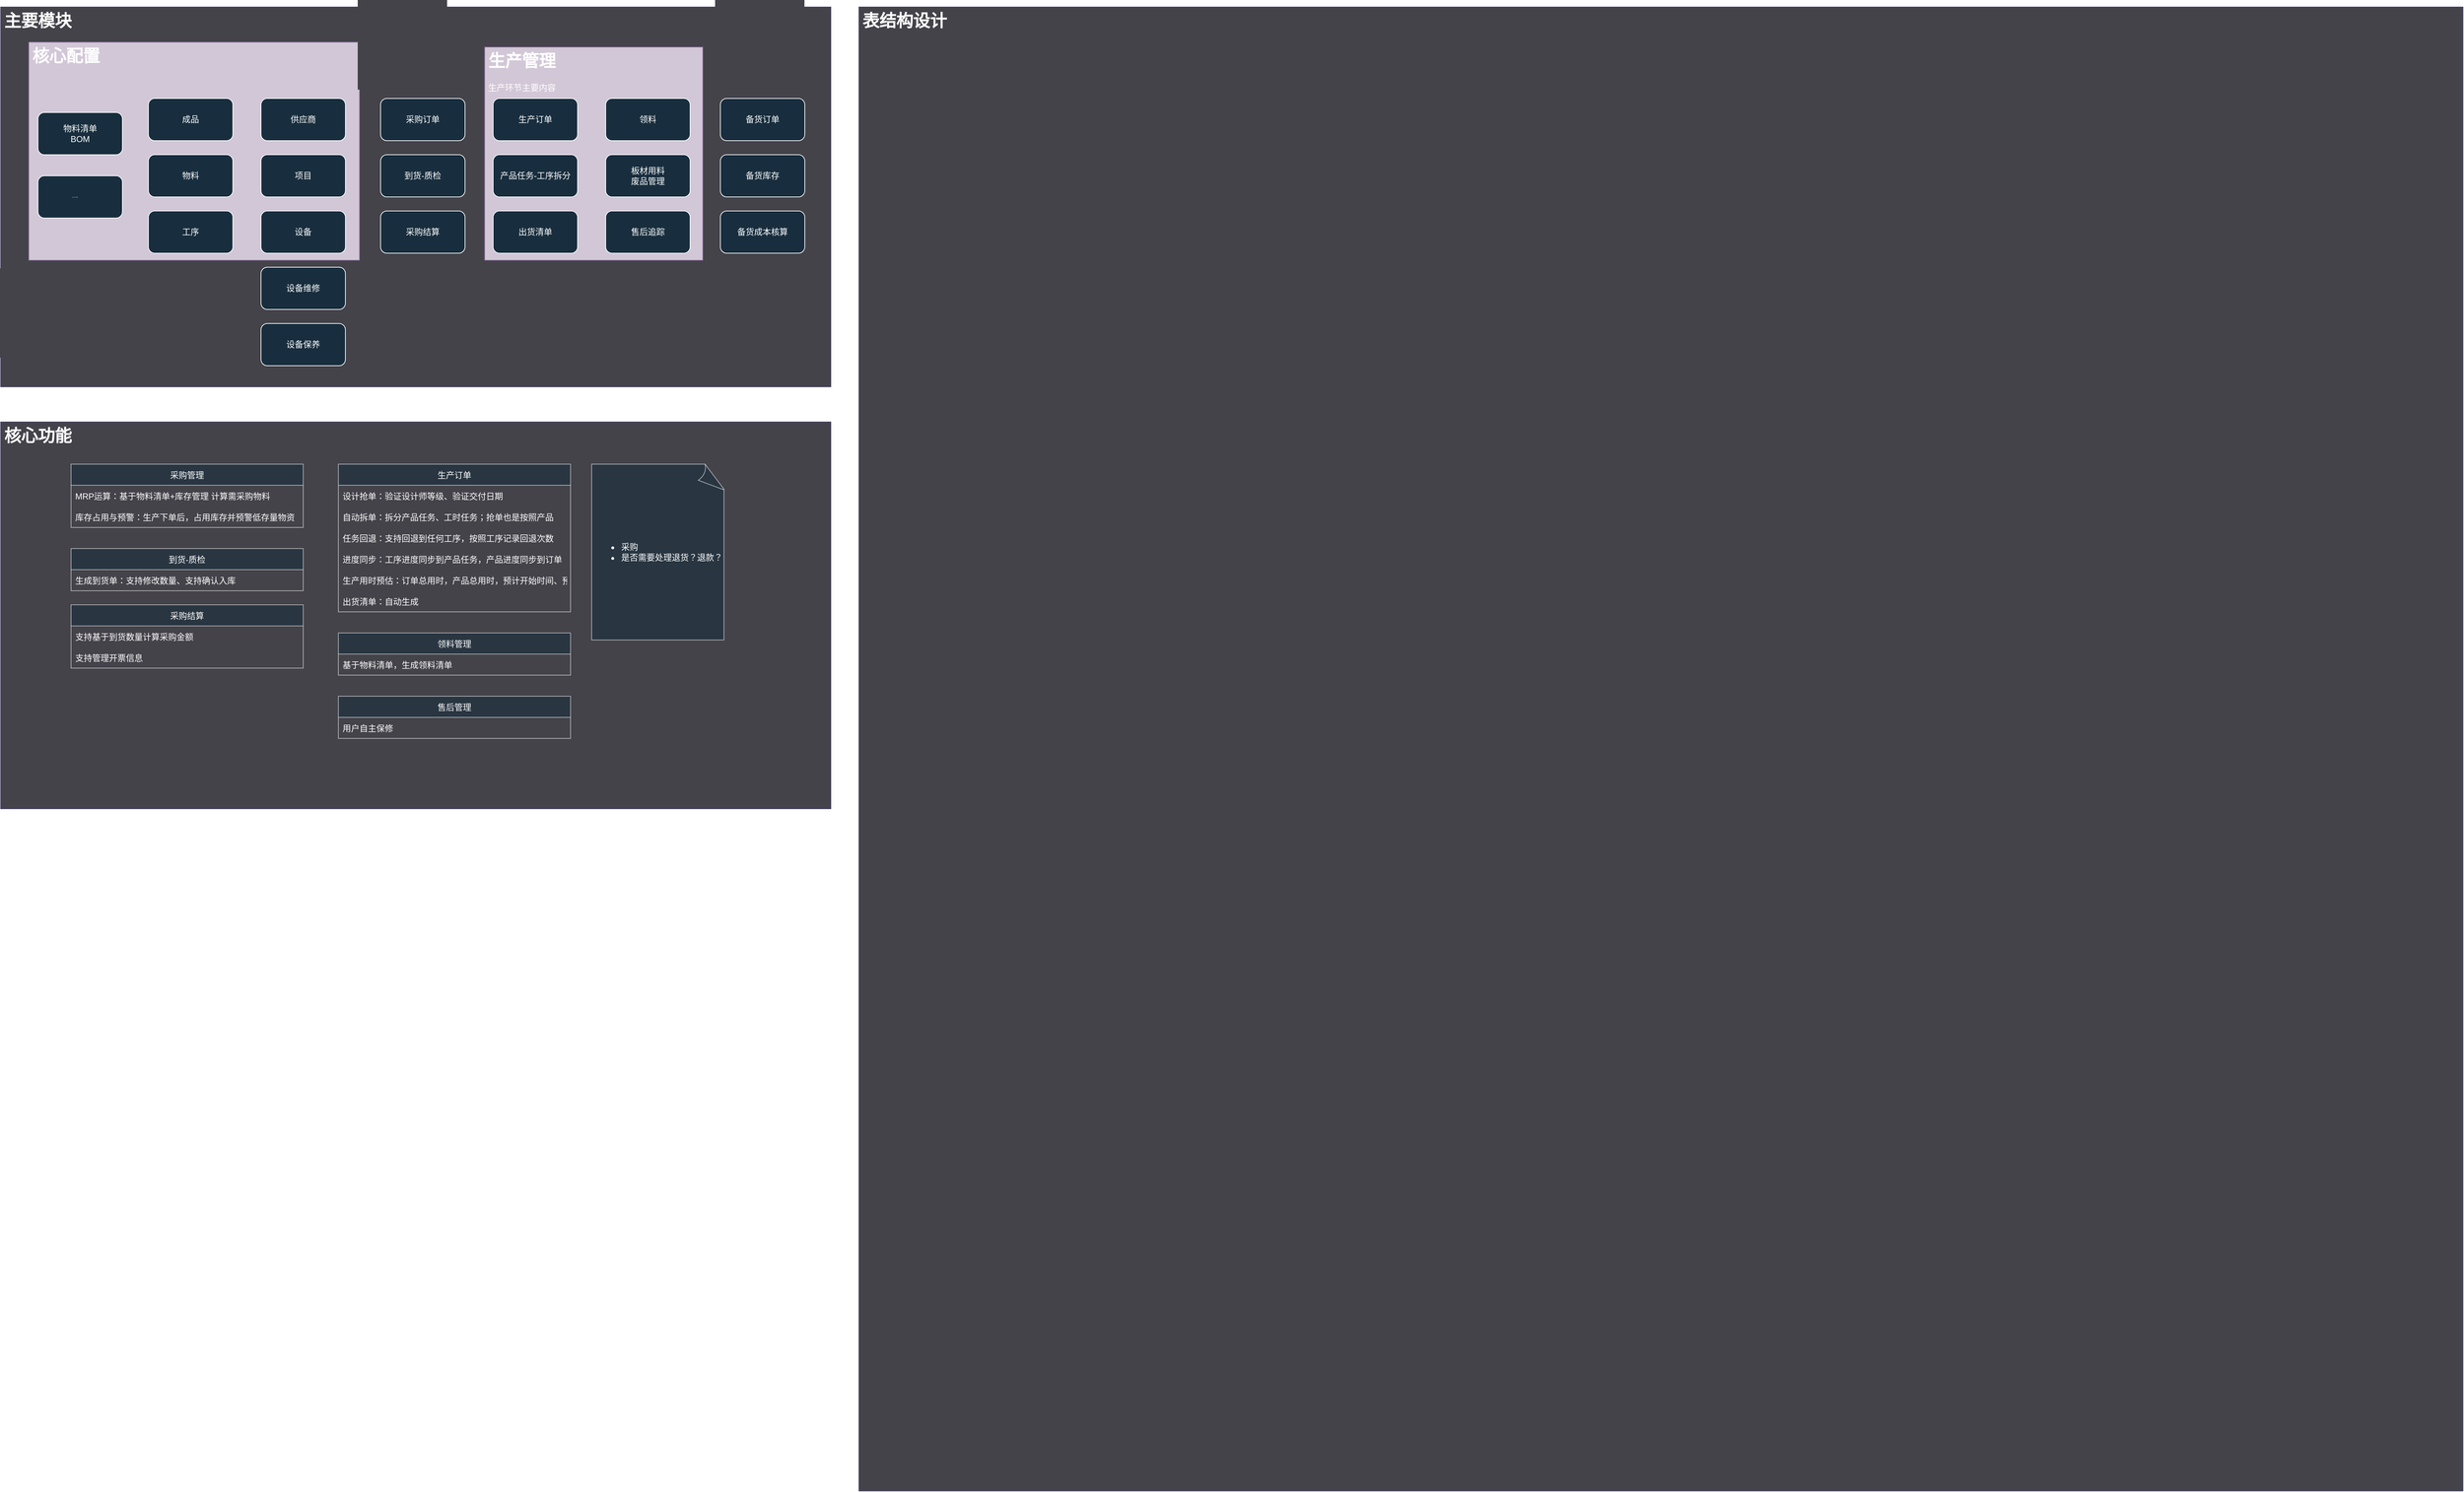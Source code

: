 <mxfile version="17.1.5" type="github">
  <diagram id="ZUUghf88n0iKDZj5hJ0J" name="Page-1">
    <mxGraphModel dx="815" dy="674" grid="1" gridSize="10" guides="0" tooltips="1" connect="0" arrows="0" fold="1" page="0" pageScale="1" pageWidth="827" pageHeight="1169" background="none" math="0" shadow="0">
      <root>
        <mxCell id="0" />
        <mxCell id="1" parent="0" />
        <mxCell id="YlMBUXd2ht9FfLMpNzXx-30" value="&lt;h1&gt;&lt;font color=&quot;#ffffff&quot;&gt;主要模块&lt;/font&gt;&lt;/h1&gt;&lt;p&gt;&lt;br&gt;&lt;/p&gt;" style="text;html=1;strokeColor=#444063;fillColor=#44434A;spacing=5;spacingTop=-20;whiteSpace=wrap;overflow=hidden;rounded=0;sketch=0;labelBackgroundColor=none;" vertex="1" parent="1">
          <mxGeometry x="300" y="10" width="1180" height="540" as="geometry" />
        </mxCell>
        <mxCell id="YlMBUXd2ht9FfLMpNzXx-55" value="&lt;h1&gt;&lt;font color=&quot;#ffffff&quot;&gt;核心配置&lt;/font&gt;&lt;/h1&gt;" style="text;html=1;strokeColor=#9673a6;fillColor=#e1d5e7;spacing=5;spacingTop=-20;whiteSpace=wrap;overflow=hidden;rounded=0;sketch=0;opacity=90;" vertex="1" parent="1">
          <mxGeometry x="340" y="60" width="470" height="310" as="geometry" />
        </mxCell>
        <mxCell id="YlMBUXd2ht9FfLMpNzXx-29" value="&lt;h1&gt;&lt;font color=&quot;#ffffff&quot;&gt;生产管理&lt;/font&gt;&lt;/h1&gt;&lt;p&gt;&lt;font color=&quot;#ffffff&quot;&gt;生产环节主要内容&lt;/font&gt;&lt;/p&gt;" style="text;html=1;strokeColor=#9673a6;fillColor=#e1d5e7;spacing=5;spacingTop=-20;whiteSpace=wrap;overflow=hidden;rounded=0;sketch=0;opacity=90;" vertex="1" parent="1">
          <mxGeometry x="988" y="67" width="310" height="303" as="geometry" />
        </mxCell>
        <mxCell id="YlMBUXd2ht9FfLMpNzXx-1" value="物料清单&lt;br&gt;BOM" style="rounded=1;whiteSpace=wrap;html=1;fillColor=#182E3E;strokeColor=#FFFFFF;fontColor=#FFFFFF;" vertex="1" parent="1">
          <mxGeometry x="353" y="160" width="120" height="60" as="geometry" />
        </mxCell>
        <mxCell id="YlMBUXd2ht9FfLMpNzXx-2" value="&lt;span&gt;&lt;blockquote style=&quot;margin-left: 46px; line-height: 100%; margin-bottom: 0pt; margin-top: 0pt; font-size: 1px;&quot;&gt;产品-工时-工序配置&lt;/blockquote&gt;&lt;/span&gt;" style="rounded=1;whiteSpace=wrap;html=1;align=left;fillColor=#182E3E;strokeColor=#FFFFFF;fontColor=#FFFFFF;" vertex="1" parent="1">
          <mxGeometry x="353" y="250" width="120" height="60" as="geometry" />
        </mxCell>
        <mxCell id="YlMBUXd2ht9FfLMpNzXx-3" value="成品" style="rounded=1;whiteSpace=wrap;html=1;fillColor=#182E3E;strokeColor=#FFFFFF;fontColor=#FFFFFF;" vertex="1" parent="1">
          <mxGeometry x="510" y="140" width="120" height="60" as="geometry" />
        </mxCell>
        <mxCell id="YlMBUXd2ht9FfLMpNzXx-4" value="物料" style="rounded=1;whiteSpace=wrap;html=1;fillColor=#182E3E;strokeColor=#FFFFFF;fontColor=#FFFFFF;" vertex="1" parent="1">
          <mxGeometry x="510" y="220" width="120" height="60" as="geometry" />
        </mxCell>
        <mxCell id="YlMBUXd2ht9FfLMpNzXx-5" value="工序" style="rounded=1;whiteSpace=wrap;html=1;fillColor=#182E3E;strokeColor=#FFFFFF;fontColor=#FFFFFF;" vertex="1" parent="1">
          <mxGeometry x="510" y="300" width="120" height="60" as="geometry" />
        </mxCell>
        <mxCell id="YlMBUXd2ht9FfLMpNzXx-6" value="供应商" style="rounded=1;whiteSpace=wrap;html=1;fillColor=#182E3E;strokeColor=#FFFFFF;fontColor=#FFFFFF;" vertex="1" parent="1">
          <mxGeometry x="670" y="140" width="120" height="60" as="geometry" />
        </mxCell>
        <mxCell id="YlMBUXd2ht9FfLMpNzXx-7" value="项目" style="rounded=1;whiteSpace=wrap;html=1;fillColor=#182E3E;strokeColor=#FFFFFF;fontColor=#FFFFFF;" vertex="1" parent="1">
          <mxGeometry x="670" y="220" width="120" height="60" as="geometry" />
        </mxCell>
        <mxCell id="YlMBUXd2ht9FfLMpNzXx-8" value="设备" style="rounded=1;whiteSpace=wrap;html=1;fillColor=#182E3E;strokeColor=#FFFFFF;fontColor=#FFFFFF;" vertex="1" parent="1">
          <mxGeometry x="670" y="300" width="120" height="60" as="geometry" />
        </mxCell>
        <mxCell id="YlMBUXd2ht9FfLMpNzXx-9" value="采购订单" style="rounded=1;whiteSpace=wrap;html=1;fillColor=#182E3E;strokeColor=#FFFFFF;fontColor=#FFFFFF;" vertex="1" parent="1">
          <mxGeometry x="840" y="140" width="120" height="60" as="geometry" />
        </mxCell>
        <mxCell id="YlMBUXd2ht9FfLMpNzXx-10" value="到货-质检" style="rounded=1;whiteSpace=wrap;html=1;fillColor=#182E3E;strokeColor=#FFFFFF;fontColor=#FFFFFF;" vertex="1" parent="1">
          <mxGeometry x="840" y="220" width="120" height="60" as="geometry" />
        </mxCell>
        <mxCell id="YlMBUXd2ht9FfLMpNzXx-11" value="采购结算" style="rounded=1;whiteSpace=wrap;html=1;fillColor=#182E3E;strokeColor=#FFFFFF;fontColor=#FFFFFF;" vertex="1" parent="1">
          <mxGeometry x="840" y="300" width="120" height="60" as="geometry" />
        </mxCell>
        <mxCell id="YlMBUXd2ht9FfLMpNzXx-12" value="生产订单" style="rounded=1;whiteSpace=wrap;html=1;fillColor=#182E3E;strokeColor=#FFFFFF;fontColor=#FFFFFF;" vertex="1" parent="1">
          <mxGeometry x="1000" y="140" width="120" height="60" as="geometry" />
        </mxCell>
        <mxCell id="YlMBUXd2ht9FfLMpNzXx-13" value="产品任务-工序拆分" style="rounded=1;whiteSpace=wrap;html=1;fillColor=#182E3E;strokeColor=#FFFFFF;fontColor=#FFFFFF;" vertex="1" parent="1">
          <mxGeometry x="1000" y="220" width="120" height="60" as="geometry" />
        </mxCell>
        <mxCell id="YlMBUXd2ht9FfLMpNzXx-14" value="出货清单" style="rounded=1;whiteSpace=wrap;html=1;fillColor=#182E3E;strokeColor=#FFFFFF;fontColor=#FFFFFF;" vertex="1" parent="1">
          <mxGeometry x="1000" y="300" width="120" height="60" as="geometry" />
        </mxCell>
        <mxCell id="YlMBUXd2ht9FfLMpNzXx-16" value="领料" style="rounded=1;whiteSpace=wrap;html=1;fillColor=#182E3E;strokeColor=#FFFFFF;fontColor=#FFFFFF;" vertex="1" parent="1">
          <mxGeometry x="1160" y="140" width="120" height="60" as="geometry" />
        </mxCell>
        <mxCell id="YlMBUXd2ht9FfLMpNzXx-17" value="板材用料&lt;br&gt;废品管理" style="rounded=1;whiteSpace=wrap;html=1;fillColor=#182E3E;strokeColor=#FFFFFF;fontColor=#FFFFFF;" vertex="1" parent="1">
          <mxGeometry x="1160" y="220" width="120" height="60" as="geometry" />
        </mxCell>
        <mxCell id="YlMBUXd2ht9FfLMpNzXx-18" value="备货订单" style="rounded=1;whiteSpace=wrap;html=1;fillColor=#182E3E;strokeColor=#FFFFFF;fontColor=#FFFFFF;" vertex="1" parent="1">
          <mxGeometry x="1323" y="140" width="120" height="60" as="geometry" />
        </mxCell>
        <mxCell id="YlMBUXd2ht9FfLMpNzXx-19" value="备货库存" style="rounded=1;whiteSpace=wrap;html=1;fillColor=#182E3E;strokeColor=#FFFFFF;fontColor=#FFFFFF;" vertex="1" parent="1">
          <mxGeometry x="1323" y="220" width="120" height="60" as="geometry" />
        </mxCell>
        <mxCell id="YlMBUXd2ht9FfLMpNzXx-20" value="备货成本核算" style="rounded=1;whiteSpace=wrap;html=1;fillColor=#182E3E;strokeColor=#FFFFFF;fontColor=#FFFFFF;" vertex="1" parent="1">
          <mxGeometry x="1323" y="300" width="120" height="60" as="geometry" />
        </mxCell>
        <mxCell id="YlMBUXd2ht9FfLMpNzXx-23" value="售后追踪" style="rounded=1;whiteSpace=wrap;html=1;fillColor=#182E3E;strokeColor=#FFFFFF;fontColor=#FFFFFF;" vertex="1" parent="1">
          <mxGeometry x="1160" y="300" width="120" height="60" as="geometry" />
        </mxCell>
        <mxCell id="YlMBUXd2ht9FfLMpNzXx-25" value="设备维修" style="rounded=1;whiteSpace=wrap;html=1;fillColor=#182E3E;strokeColor=#FFFFFF;fontColor=#FFFFFF;" vertex="1" parent="1">
          <mxGeometry x="670" y="380" width="120" height="60" as="geometry" />
        </mxCell>
        <mxCell id="YlMBUXd2ht9FfLMpNzXx-26" value="设备保养" style="rounded=1;whiteSpace=wrap;html=1;fillColor=#182E3E;strokeColor=#FFFFFF;fontColor=#FFFFFF;" vertex="1" parent="1">
          <mxGeometry x="670" y="460" width="120" height="60" as="geometry" />
        </mxCell>
        <mxCell id="YlMBUXd2ht9FfLMpNzXx-31" value="&lt;h1&gt;&lt;font color=&quot;#ffffff&quot;&gt;核心功能&lt;/font&gt;&lt;/h1&gt;&lt;p&gt;&lt;br&gt;&lt;/p&gt;" style="text;html=1;strokeColor=#444063;fillColor=#44434A;spacing=5;spacingTop=-20;whiteSpace=wrap;overflow=hidden;rounded=0;sketch=0;labelBackgroundColor=none;" vertex="1" parent="1">
          <mxGeometry x="300" y="600" width="1180" height="550" as="geometry" />
        </mxCell>
        <mxCell id="YlMBUXd2ht9FfLMpNzXx-56" value="采购管理" style="swimlane;fontStyle=0;childLayout=stackLayout;horizontal=1;startSize=30;horizontalStack=0;resizeParent=1;resizeParentMax=0;resizeLast=0;collapsible=1;marginBottom=0;rounded=0;sketch=0;fontColor=#FFFFFF;strokeColor=#FFFFFF;fillColor=#182E3E;opacity=60;" vertex="1" parent="1">
          <mxGeometry x="400" y="660" width="330" height="90" as="geometry" />
        </mxCell>
        <mxCell id="YlMBUXd2ht9FfLMpNzXx-57" value="MRP运算：基于物料清单+库存管理 计算需采购物料" style="text;strokeColor=none;fillColor=none;align=left;verticalAlign=middle;spacingLeft=4;spacingRight=4;overflow=hidden;points=[[0,0.5],[1,0.5]];portConstraint=eastwest;rotatable=0;rounded=0;sketch=0;fontColor=#FFFFFF;opacity=60;" vertex="1" parent="YlMBUXd2ht9FfLMpNzXx-56">
          <mxGeometry y="30" width="330" height="30" as="geometry" />
        </mxCell>
        <mxCell id="YlMBUXd2ht9FfLMpNzXx-59" value="库存占用与预警：生产下单后，占用库存并预警低存量物资" style="text;strokeColor=none;fillColor=none;align=left;verticalAlign=middle;spacingLeft=4;spacingRight=4;overflow=hidden;points=[[0,0.5],[1,0.5]];portConstraint=eastwest;rotatable=0;rounded=0;sketch=0;fontColor=#FFFFFF;opacity=60;" vertex="1" parent="YlMBUXd2ht9FfLMpNzXx-56">
          <mxGeometry y="60" width="330" height="30" as="geometry" />
        </mxCell>
        <mxCell id="YlMBUXd2ht9FfLMpNzXx-61" value="到货-质检" style="swimlane;fontStyle=0;childLayout=stackLayout;horizontal=1;startSize=30;horizontalStack=0;resizeParent=1;resizeParentMax=0;resizeLast=0;collapsible=1;marginBottom=0;rounded=0;sketch=0;fontColor=#FFFFFF;strokeColor=#FFFFFF;fillColor=#182E3E;opacity=60;" vertex="1" parent="1">
          <mxGeometry x="400" y="780" width="330" height="60" as="geometry" />
        </mxCell>
        <mxCell id="YlMBUXd2ht9FfLMpNzXx-62" value="生成到货单：支持修改数量、支持确认入库" style="text;strokeColor=none;fillColor=none;align=left;verticalAlign=middle;spacingLeft=4;spacingRight=4;overflow=hidden;points=[[0,0.5],[1,0.5]];portConstraint=eastwest;rotatable=0;rounded=0;sketch=0;fontColor=#FFFFFF;opacity=60;" vertex="1" parent="YlMBUXd2ht9FfLMpNzXx-61">
          <mxGeometry y="30" width="330" height="30" as="geometry" />
        </mxCell>
        <mxCell id="YlMBUXd2ht9FfLMpNzXx-64" value="采购结算" style="swimlane;fontStyle=0;childLayout=stackLayout;horizontal=1;startSize=30;horizontalStack=0;resizeParent=1;resizeParentMax=0;resizeLast=0;collapsible=1;marginBottom=0;rounded=0;sketch=0;fontColor=#FFFFFF;strokeColor=#FFFFFF;fillColor=#182E3E;opacity=60;" vertex="1" parent="1">
          <mxGeometry x="400" y="860" width="330" height="90" as="geometry" />
        </mxCell>
        <mxCell id="YlMBUXd2ht9FfLMpNzXx-65" value="支持基于到货数量计算采购金额" style="text;strokeColor=none;fillColor=none;align=left;verticalAlign=middle;spacingLeft=4;spacingRight=4;overflow=hidden;points=[[0,0.5],[1,0.5]];portConstraint=eastwest;rotatable=0;rounded=0;sketch=0;fontColor=#FFFFFF;opacity=60;" vertex="1" parent="YlMBUXd2ht9FfLMpNzXx-64">
          <mxGeometry y="30" width="330" height="30" as="geometry" />
        </mxCell>
        <mxCell id="YlMBUXd2ht9FfLMpNzXx-68" value="支持管理开票信息" style="text;strokeColor=none;fillColor=none;align=left;verticalAlign=middle;spacingLeft=4;spacingRight=4;overflow=hidden;points=[[0,0.5],[1,0.5]];portConstraint=eastwest;rotatable=0;rounded=0;sketch=0;fontColor=#FFFFFF;opacity=60;" vertex="1" parent="YlMBUXd2ht9FfLMpNzXx-64">
          <mxGeometry y="60" width="330" height="30" as="geometry" />
        </mxCell>
        <mxCell id="YlMBUXd2ht9FfLMpNzXx-71" value="&lt;ul&gt;&lt;li&gt;&lt;span&gt;采购&lt;/span&gt;&lt;/li&gt;&lt;li&gt;&lt;span&gt;是否需要处理退货？退款？&lt;/span&gt;&lt;/li&gt;&lt;/ul&gt;" style="whiteSpace=wrap;html=1;shape=mxgraph.basic.document;rounded=0;sketch=0;fontColor=#FFFFFF;strokeColor=#FFFFFF;fillColor=#182E3E;opacity=60;align=left;" vertex="1" parent="1">
          <mxGeometry x="1140" y="660" width="190" height="250" as="geometry" />
        </mxCell>
        <mxCell id="YlMBUXd2ht9FfLMpNzXx-80" value="生产订单" style="swimlane;fontStyle=0;childLayout=stackLayout;horizontal=1;startSize=30;horizontalStack=0;resizeParent=1;resizeParentMax=0;resizeLast=0;collapsible=1;marginBottom=0;rounded=0;sketch=0;fontColor=#FFFFFF;strokeColor=#FFFFFF;fillColor=#182E3E;opacity=60;" vertex="1" parent="1">
          <mxGeometry x="780" y="660" width="330" height="210" as="geometry" />
        </mxCell>
        <mxCell id="YlMBUXd2ht9FfLMpNzXx-81" value="设计抢单：验证设计师等级、验证交付日期" style="text;strokeColor=none;fillColor=none;align=left;verticalAlign=middle;spacingLeft=4;spacingRight=4;overflow=hidden;points=[[0,0.5],[1,0.5]];portConstraint=eastwest;rotatable=0;rounded=0;sketch=0;fontColor=#FFFFFF;opacity=60;" vertex="1" parent="YlMBUXd2ht9FfLMpNzXx-80">
          <mxGeometry y="30" width="330" height="30" as="geometry" />
        </mxCell>
        <mxCell id="YlMBUXd2ht9FfLMpNzXx-82" value="自动拆单：拆分产品任务、工时任务；抢单也是按照产品" style="text;strokeColor=none;fillColor=none;align=left;verticalAlign=middle;spacingLeft=4;spacingRight=4;overflow=hidden;points=[[0,0.5],[1,0.5]];portConstraint=eastwest;rotatable=0;rounded=0;sketch=0;fontColor=#FFFFFF;opacity=60;" vertex="1" parent="YlMBUXd2ht9FfLMpNzXx-80">
          <mxGeometry y="60" width="330" height="30" as="geometry" />
        </mxCell>
        <mxCell id="YlMBUXd2ht9FfLMpNzXx-88" value="任务回退：支持回退到任何工序，按照工序记录回退次数" style="text;strokeColor=none;fillColor=none;align=left;verticalAlign=middle;spacingLeft=4;spacingRight=4;overflow=hidden;points=[[0,0.5],[1,0.5]];portConstraint=eastwest;rotatable=0;rounded=0;sketch=0;fontColor=#FFFFFF;opacity=60;" vertex="1" parent="YlMBUXd2ht9FfLMpNzXx-80">
          <mxGeometry y="90" width="330" height="30" as="geometry" />
        </mxCell>
        <mxCell id="YlMBUXd2ht9FfLMpNzXx-89" value="进度同步：工序进度同步到产品任务，产品进度同步到订单" style="text;strokeColor=none;fillColor=none;align=left;verticalAlign=middle;spacingLeft=4;spacingRight=4;overflow=hidden;points=[[0,0.5],[1,0.5]];portConstraint=eastwest;rotatable=0;rounded=0;sketch=0;fontColor=#FFFFFF;opacity=60;" vertex="1" parent="YlMBUXd2ht9FfLMpNzXx-80">
          <mxGeometry y="120" width="330" height="30" as="geometry" />
        </mxCell>
        <mxCell id="YlMBUXd2ht9FfLMpNzXx-90" value="生产用时预估：订单总用时，产品总用时，预计开始时间、预计结束时间" style="text;strokeColor=none;fillColor=none;align=left;verticalAlign=middle;spacingLeft=4;spacingRight=4;overflow=hidden;points=[[0,0.5],[1,0.5]];portConstraint=eastwest;rotatable=0;rounded=0;sketch=0;fontColor=#FFFFFF;opacity=60;" vertex="1" parent="YlMBUXd2ht9FfLMpNzXx-80">
          <mxGeometry y="150" width="330" height="30" as="geometry" />
        </mxCell>
        <mxCell id="YlMBUXd2ht9FfLMpNzXx-91" value="出货清单：自动生成" style="text;strokeColor=none;fillColor=none;align=left;verticalAlign=middle;spacingLeft=4;spacingRight=4;overflow=hidden;points=[[0,0.5],[1,0.5]];portConstraint=eastwest;rotatable=0;rounded=0;sketch=0;fontColor=#FFFFFF;opacity=60;" vertex="1" parent="YlMBUXd2ht9FfLMpNzXx-80">
          <mxGeometry y="180" width="330" height="30" as="geometry" />
        </mxCell>
        <mxCell id="YlMBUXd2ht9FfLMpNzXx-83" value="领料管理" style="swimlane;fontStyle=0;childLayout=stackLayout;horizontal=1;startSize=30;horizontalStack=0;resizeParent=1;resizeParentMax=0;resizeLast=0;collapsible=1;marginBottom=0;rounded=0;sketch=0;fontColor=#FFFFFF;strokeColor=#FFFFFF;fillColor=#182E3E;opacity=60;" vertex="1" parent="1">
          <mxGeometry x="780" y="900" width="330" height="60" as="geometry" />
        </mxCell>
        <mxCell id="YlMBUXd2ht9FfLMpNzXx-84" value="基于物料清单，生成领料清单" style="text;strokeColor=none;fillColor=none;align=left;verticalAlign=middle;spacingLeft=4;spacingRight=4;overflow=hidden;points=[[0,0.5],[1,0.5]];portConstraint=eastwest;rotatable=0;rounded=0;sketch=0;fontColor=#FFFFFF;opacity=60;" vertex="1" parent="YlMBUXd2ht9FfLMpNzXx-83">
          <mxGeometry y="30" width="330" height="30" as="geometry" />
        </mxCell>
        <mxCell id="YlMBUXd2ht9FfLMpNzXx-85" value="售后管理" style="swimlane;fontStyle=0;childLayout=stackLayout;horizontal=1;startSize=30;horizontalStack=0;resizeParent=1;resizeParentMax=0;resizeLast=0;collapsible=1;marginBottom=0;rounded=0;sketch=0;fontColor=#FFFFFF;strokeColor=#FFFFFF;fillColor=#182E3E;opacity=60;" vertex="1" parent="1">
          <mxGeometry x="780" y="990" width="330" height="60" as="geometry" />
        </mxCell>
        <mxCell id="YlMBUXd2ht9FfLMpNzXx-86" value="用户自主保修" style="text;strokeColor=none;fillColor=none;align=left;verticalAlign=middle;spacingLeft=4;spacingRight=4;overflow=hidden;points=[[0,0.5],[1,0.5]];portConstraint=eastwest;rotatable=0;rounded=0;sketch=0;fontColor=#FFFFFF;opacity=60;" vertex="1" parent="YlMBUXd2ht9FfLMpNzXx-85">
          <mxGeometry y="30" width="330" height="30" as="geometry" />
        </mxCell>
        <mxCell id="YlMBUXd2ht9FfLMpNzXx-92" value="&lt;h1&gt;&lt;font color=&quot;#ffffff&quot;&gt;表结构设计&lt;/font&gt;&lt;/h1&gt;&lt;p&gt;&lt;br&gt;&lt;/p&gt;" style="text;html=1;strokeColor=#444063;fillColor=#44434A;spacing=5;spacingTop=-20;whiteSpace=wrap;overflow=hidden;rounded=0;sketch=0;labelBackgroundColor=none;" vertex="1" parent="1">
          <mxGeometry x="1520" y="10" width="2280" height="2110" as="geometry" />
        </mxCell>
      </root>
    </mxGraphModel>
  </diagram>
</mxfile>
